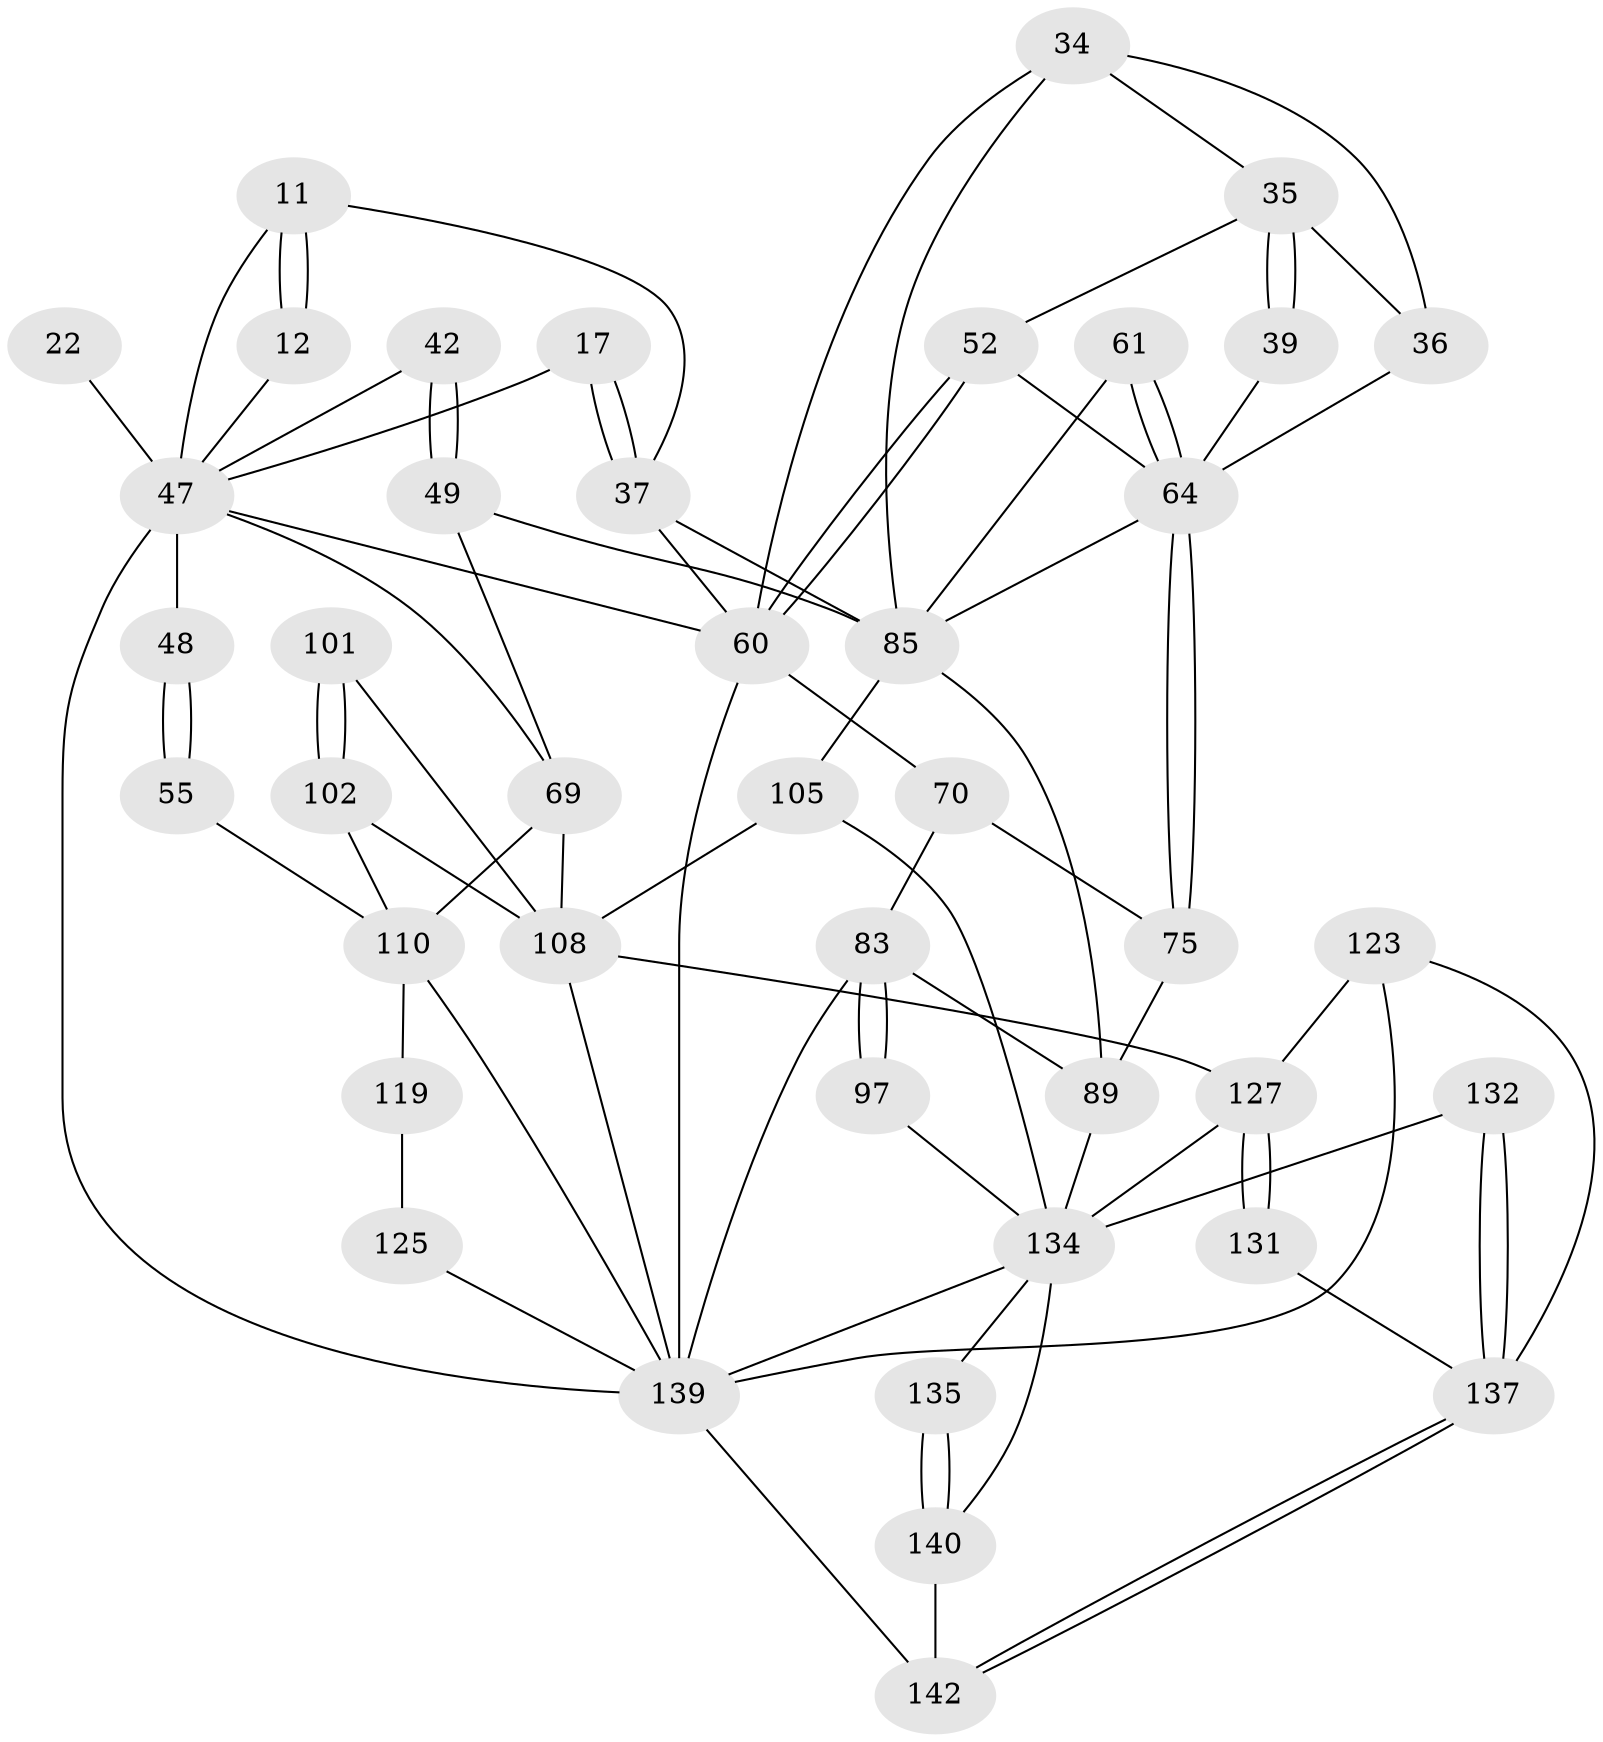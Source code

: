 // original degree distribution, {3: 0.035211267605633804, 4: 0.22535211267605634, 5: 0.4859154929577465, 6: 0.2535211267605634}
// Generated by graph-tools (version 1.1) at 2025/05/03/04/25 22:05:33]
// undirected, 42 vertices, 89 edges
graph export_dot {
graph [start="1"]
  node [color=gray90,style=filled];
  11 [pos="+0.2955290022532546+0",super="+10"];
  12 [pos="+0.218497230212149+0.07549630529971695"];
  17 [pos="+0.22878283128828897+0.1882023311093793"];
  22 [pos="+0.18966949960155782+0.20594208657582594"];
  34 [pos="+0.4721321632104206+0.1959921787364073",super="+30"];
  35 [pos="+0.6578754103514354+0.21573331197904103",super="+29"];
  36 [pos="+0.578645197630035+0.2533434066579687",super="+33"];
  37 [pos="+0.24520797620181825+0.20264756689900645",super="+8+9"];
  39 [pos="+0.7205623396498866+0.27717906077225035"];
  42 [pos="+0.18146642213116926+0.2932775070969496"];
  47 [pos="+0.10673230743378098+0.2774790904969655",super="+24+25+19"];
  48 [pos="+0.10520167063602744+0.2771853668055505",super="+32"];
  49 [pos="+0.24217232397799454+0.39580097048014606",super="+41"];
  52 [pos="+0.8619757907589236+0.3044690978886446",super="+27"];
  55 [pos="+0+0.4953006968214938"];
  60 [pos="+0.9441626673893913+0.4119466924106889",super="+59+26+7"];
  61 [pos="+0.6275657159820671+0.43554325952549755"];
  64 [pos="+0.6703798798678628+0.46642695958875596",super="+54+45+46"];
  69 [pos="+0.19930341432067408+0.51696505521565",super="+50+56"];
  70 [pos="+0.8943632766936025+0.4623254824948256"];
  75 [pos="+0.6728751215473033+0.4775286788820056",super="+74+73"];
  83 [pos="+1+0.6305417902141173",super="+79+80"];
  85 [pos="+0.5503595317241753+0.6214973091417223",super="+62+63"];
  89 [pos="+0.6875287485887572+0.6200523890352498",super="+84+88+78"];
  97 [pos="+0.9023259443298419+0.6408197388262374"];
  101 [pos="+0.27314387909261856+0.6443848337499696"];
  102 [pos="+0.18993835878498846+0.73181912830471",super="+96+95"];
  105 [pos="+0.5116895599480582+0.6807527645155657",super="+87+65+66"];
  108 [pos="+0.33530286053759595+0.7366222895410472",super="+100+107"];
  110 [pos="+0+0.5926698095291342",super="+57+58+109+104"];
  119 [pos="+0.04206354743509048+0.7630367836200361"];
  123 [pos="+0.4089809300602709+0.8982507910100282"];
  125 [pos="+0.09737490892774261+0.8700646783923366",super="+120"];
  127 [pos="+0.6051195874062691+0.7983007528780388",super="+122"];
  131 [pos="+0.5833058502491921+0.8696544309693172"];
  132 [pos="+0.6503609871453183+0.9248781653260477"];
  134 [pos="+0.8963314899502826+0.9399443070745229",super="+130"];
  135 [pos="+0.8378419898610495+0.9835453044357723"];
  137 [pos="+0.5185479912183288+1",super="+136+133"];
  139 [pos="+0.3304972696951446+1",super="+124+112+138"];
  140 [pos="+0.7829269385861087+1",super="+129+128"];
  142 [pos="+0.4458072493642769+1",super="+141"];
  11 -- 12 [weight=2];
  11 -- 12;
  11 -- 37;
  11 -- 47;
  12 -- 47;
  17 -- 37 [weight=2];
  17 -- 37;
  17 -- 47;
  22 -- 47 [weight=3];
  34 -- 35;
  34 -- 85;
  34 -- 60 [weight=2];
  34 -- 36 [weight=2];
  35 -- 36;
  35 -- 39 [weight=2];
  35 -- 39;
  35 -- 52;
  36 -- 64;
  37 -- 85;
  37 -- 60;
  39 -- 64;
  42 -- 49 [weight=2];
  42 -- 49;
  42 -- 47;
  47 -- 48 [weight=3];
  47 -- 69;
  47 -- 139;
  47 -- 60;
  48 -- 55 [weight=2];
  48 -- 55;
  49 -- 69;
  49 -- 85;
  52 -- 60 [weight=2];
  52 -- 60;
  52 -- 64;
  55 -- 110;
  60 -- 70;
  60 -- 139 [weight=2];
  61 -- 64 [weight=2];
  61 -- 64;
  61 -- 85;
  64 -- 75 [weight=2];
  64 -- 75;
  64 -- 85;
  69 -- 110 [weight=3];
  69 -- 108;
  70 -- 83;
  70 -- 75;
  75 -- 89 [weight=4];
  83 -- 97 [weight=2];
  83 -- 97;
  83 -- 139;
  83 -- 89;
  85 -- 105 [weight=2];
  85 -- 89;
  89 -- 134 [weight=2];
  97 -- 134;
  101 -- 102 [weight=2];
  101 -- 102;
  101 -- 108;
  102 -- 108;
  102 -- 110 [weight=2];
  105 -- 108 [weight=3];
  105 -- 134;
  108 -- 139;
  108 -- 127;
  110 -- 139 [weight=2];
  110 -- 119;
  119 -- 125;
  123 -- 127;
  123 -- 137;
  123 -- 139;
  125 -- 139 [weight=3];
  127 -- 131 [weight=2];
  127 -- 131;
  127 -- 134;
  131 -- 137;
  132 -- 137 [weight=2];
  132 -- 137;
  132 -- 134;
  134 -- 135;
  134 -- 139 [weight=2];
  134 -- 140 [weight=2];
  135 -- 140 [weight=2];
  135 -- 140;
  137 -- 142;
  137 -- 142;
  139 -- 142 [weight=2];
  140 -- 142;
}
